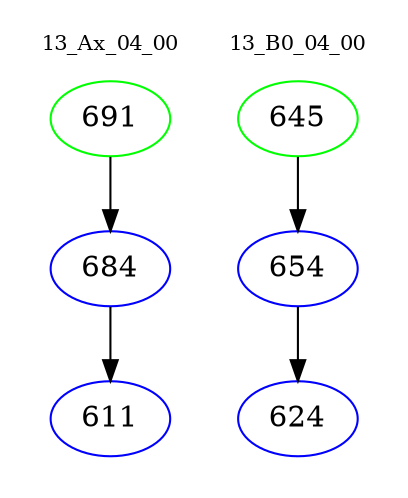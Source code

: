 digraph{
subgraph cluster_0 {
color = white
label = "13_Ax_04_00";
fontsize=10;
T0_691 [label="691", color="green"]
T0_691 -> T0_684 [color="black"]
T0_684 [label="684", color="blue"]
T0_684 -> T0_611 [color="black"]
T0_611 [label="611", color="blue"]
}
subgraph cluster_1 {
color = white
label = "13_B0_04_00";
fontsize=10;
T1_645 [label="645", color="green"]
T1_645 -> T1_654 [color="black"]
T1_654 [label="654", color="blue"]
T1_654 -> T1_624 [color="black"]
T1_624 [label="624", color="blue"]
}
}
